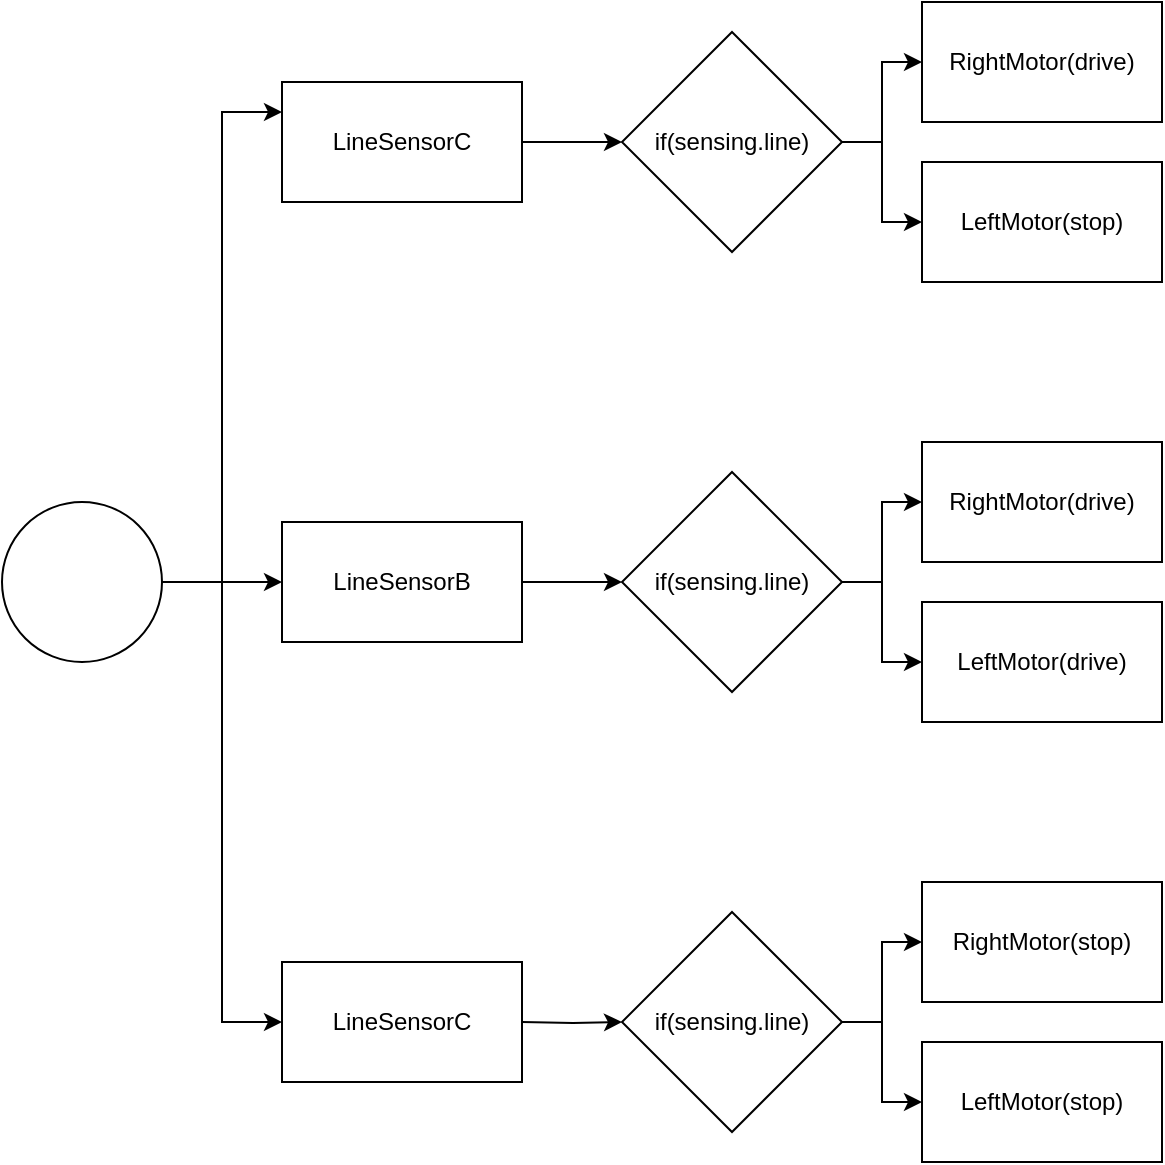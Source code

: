 <mxfile version="20.8.5" type="github">
  <diagram id="WaGIUG3YI4mIRgDy0SML" name="Page-1">
    <mxGraphModel dx="1434" dy="731" grid="1" gridSize="10" guides="1" tooltips="1" connect="1" arrows="1" fold="1" page="1" pageScale="1" pageWidth="850" pageHeight="1100" math="0" shadow="0">
      <root>
        <mxCell id="0" />
        <mxCell id="1" parent="0" />
        <mxCell id="5IvTUc0Q_Xy7pvU0a7Ju-3" value="" style="edgeStyle=orthogonalEdgeStyle;rounded=0;orthogonalLoop=1;jettySize=auto;html=1;" edge="1" parent="1" source="5IvTUc0Q_Xy7pvU0a7Ju-1" target="5IvTUc0Q_Xy7pvU0a7Ju-2">
          <mxGeometry relative="1" as="geometry" />
        </mxCell>
        <mxCell id="5IvTUc0Q_Xy7pvU0a7Ju-13" style="edgeStyle=orthogonalEdgeStyle;rounded=0;orthogonalLoop=1;jettySize=auto;html=1;entryX=0;entryY=0.25;entryDx=0;entryDy=0;" edge="1" parent="1" source="5IvTUc0Q_Xy7pvU0a7Ju-1" target="5IvTUc0Q_Xy7pvU0a7Ju-12">
          <mxGeometry relative="1" as="geometry" />
        </mxCell>
        <mxCell id="5IvTUc0Q_Xy7pvU0a7Ju-21" style="edgeStyle=orthogonalEdgeStyle;rounded=0;orthogonalLoop=1;jettySize=auto;html=1;entryX=0;entryY=0.5;entryDx=0;entryDy=0;" edge="1" parent="1" source="5IvTUc0Q_Xy7pvU0a7Ju-1" target="5IvTUc0Q_Xy7pvU0a7Ju-20">
          <mxGeometry relative="1" as="geometry" />
        </mxCell>
        <mxCell id="5IvTUc0Q_Xy7pvU0a7Ju-1" value="" style="ellipse;whiteSpace=wrap;html=1;aspect=fixed;" vertex="1" parent="1">
          <mxGeometry x="20" y="320" width="80" height="80" as="geometry" />
        </mxCell>
        <mxCell id="5IvTUc0Q_Xy7pvU0a7Ju-5" value="" style="edgeStyle=orthogonalEdgeStyle;rounded=0;orthogonalLoop=1;jettySize=auto;html=1;" edge="1" parent="1" source="5IvTUc0Q_Xy7pvU0a7Ju-2" target="5IvTUc0Q_Xy7pvU0a7Ju-4">
          <mxGeometry relative="1" as="geometry" />
        </mxCell>
        <mxCell id="5IvTUc0Q_Xy7pvU0a7Ju-2" value="LineSensorB" style="whiteSpace=wrap;html=1;" vertex="1" parent="1">
          <mxGeometry x="160" y="330" width="120" height="60" as="geometry" />
        </mxCell>
        <mxCell id="5IvTUc0Q_Xy7pvU0a7Ju-9" value="" style="edgeStyle=orthogonalEdgeStyle;rounded=0;orthogonalLoop=1;jettySize=auto;html=1;" edge="1" parent="1" source="5IvTUc0Q_Xy7pvU0a7Ju-4" target="5IvTUc0Q_Xy7pvU0a7Ju-8">
          <mxGeometry relative="1" as="geometry" />
        </mxCell>
        <mxCell id="5IvTUc0Q_Xy7pvU0a7Ju-11" style="edgeStyle=orthogonalEdgeStyle;rounded=0;orthogonalLoop=1;jettySize=auto;html=1;" edge="1" parent="1" source="5IvTUc0Q_Xy7pvU0a7Ju-4" target="5IvTUc0Q_Xy7pvU0a7Ju-10">
          <mxGeometry relative="1" as="geometry" />
        </mxCell>
        <mxCell id="5IvTUc0Q_Xy7pvU0a7Ju-4" value="if(sensing.line)" style="rhombus;whiteSpace=wrap;html=1;" vertex="1" parent="1">
          <mxGeometry x="330" y="305" width="110" height="110" as="geometry" />
        </mxCell>
        <mxCell id="5IvTUc0Q_Xy7pvU0a7Ju-8" value="RightMotor(drive)" style="whiteSpace=wrap;html=1;" vertex="1" parent="1">
          <mxGeometry x="480" y="290" width="120" height="60" as="geometry" />
        </mxCell>
        <mxCell id="5IvTUc0Q_Xy7pvU0a7Ju-10" value="LeftMotor(drive)" style="whiteSpace=wrap;html=1;" vertex="1" parent="1">
          <mxGeometry x="480" y="370" width="120" height="60" as="geometry" />
        </mxCell>
        <mxCell id="5IvTUc0Q_Xy7pvU0a7Ju-19" style="edgeStyle=orthogonalEdgeStyle;rounded=0;orthogonalLoop=1;jettySize=auto;html=1;" edge="1" parent="1" source="5IvTUc0Q_Xy7pvU0a7Ju-12" target="5IvTUc0Q_Xy7pvU0a7Ju-16">
          <mxGeometry relative="1" as="geometry" />
        </mxCell>
        <mxCell id="5IvTUc0Q_Xy7pvU0a7Ju-12" value="LineSensorC" style="whiteSpace=wrap;html=1;" vertex="1" parent="1">
          <mxGeometry x="160" y="110" width="120" height="60" as="geometry" />
        </mxCell>
        <mxCell id="5IvTUc0Q_Xy7pvU0a7Ju-14" value="" style="edgeStyle=orthogonalEdgeStyle;rounded=0;orthogonalLoop=1;jettySize=auto;html=1;" edge="1" parent="1" source="5IvTUc0Q_Xy7pvU0a7Ju-16" target="5IvTUc0Q_Xy7pvU0a7Ju-17">
          <mxGeometry relative="1" as="geometry" />
        </mxCell>
        <mxCell id="5IvTUc0Q_Xy7pvU0a7Ju-15" style="edgeStyle=orthogonalEdgeStyle;rounded=0;orthogonalLoop=1;jettySize=auto;html=1;" edge="1" parent="1" source="5IvTUc0Q_Xy7pvU0a7Ju-16" target="5IvTUc0Q_Xy7pvU0a7Ju-18">
          <mxGeometry relative="1" as="geometry" />
        </mxCell>
        <mxCell id="5IvTUc0Q_Xy7pvU0a7Ju-16" value="if(sensing.line)" style="rhombus;whiteSpace=wrap;html=1;" vertex="1" parent="1">
          <mxGeometry x="330" y="85" width="110" height="110" as="geometry" />
        </mxCell>
        <mxCell id="5IvTUc0Q_Xy7pvU0a7Ju-17" value="RightMotor(drive)" style="whiteSpace=wrap;html=1;" vertex="1" parent="1">
          <mxGeometry x="480" y="70" width="120" height="60" as="geometry" />
        </mxCell>
        <mxCell id="5IvTUc0Q_Xy7pvU0a7Ju-18" value="LeftMotor(stop)" style="whiteSpace=wrap;html=1;" vertex="1" parent="1">
          <mxGeometry x="480" y="150" width="120" height="60" as="geometry" />
        </mxCell>
        <mxCell id="5IvTUc0Q_Xy7pvU0a7Ju-20" value="LineSensorC" style="whiteSpace=wrap;html=1;" vertex="1" parent="1">
          <mxGeometry x="160" y="550" width="120" height="60" as="geometry" />
        </mxCell>
        <mxCell id="5IvTUc0Q_Xy7pvU0a7Ju-22" value="" style="edgeStyle=orthogonalEdgeStyle;rounded=0;orthogonalLoop=1;jettySize=auto;html=1;" edge="1" parent="1" target="5IvTUc0Q_Xy7pvU0a7Ju-25">
          <mxGeometry relative="1" as="geometry">
            <mxPoint x="280" y="580" as="sourcePoint" />
          </mxGeometry>
        </mxCell>
        <mxCell id="5IvTUc0Q_Xy7pvU0a7Ju-23" value="" style="edgeStyle=orthogonalEdgeStyle;rounded=0;orthogonalLoop=1;jettySize=auto;html=1;" edge="1" parent="1" source="5IvTUc0Q_Xy7pvU0a7Ju-25" target="5IvTUc0Q_Xy7pvU0a7Ju-26">
          <mxGeometry relative="1" as="geometry" />
        </mxCell>
        <mxCell id="5IvTUc0Q_Xy7pvU0a7Ju-24" style="edgeStyle=orthogonalEdgeStyle;rounded=0;orthogonalLoop=1;jettySize=auto;html=1;" edge="1" parent="1" source="5IvTUc0Q_Xy7pvU0a7Ju-25" target="5IvTUc0Q_Xy7pvU0a7Ju-27">
          <mxGeometry relative="1" as="geometry" />
        </mxCell>
        <mxCell id="5IvTUc0Q_Xy7pvU0a7Ju-25" value="if(sensing.line)" style="rhombus;whiteSpace=wrap;html=1;" vertex="1" parent="1">
          <mxGeometry x="330" y="525" width="110" height="110" as="geometry" />
        </mxCell>
        <mxCell id="5IvTUc0Q_Xy7pvU0a7Ju-26" value="RightMotor(stop)" style="whiteSpace=wrap;html=1;" vertex="1" parent="1">
          <mxGeometry x="480" y="510" width="120" height="60" as="geometry" />
        </mxCell>
        <mxCell id="5IvTUc0Q_Xy7pvU0a7Ju-27" value="LeftMotor(stop)" style="whiteSpace=wrap;html=1;" vertex="1" parent="1">
          <mxGeometry x="480" y="590" width="120" height="60" as="geometry" />
        </mxCell>
      </root>
    </mxGraphModel>
  </diagram>
</mxfile>
